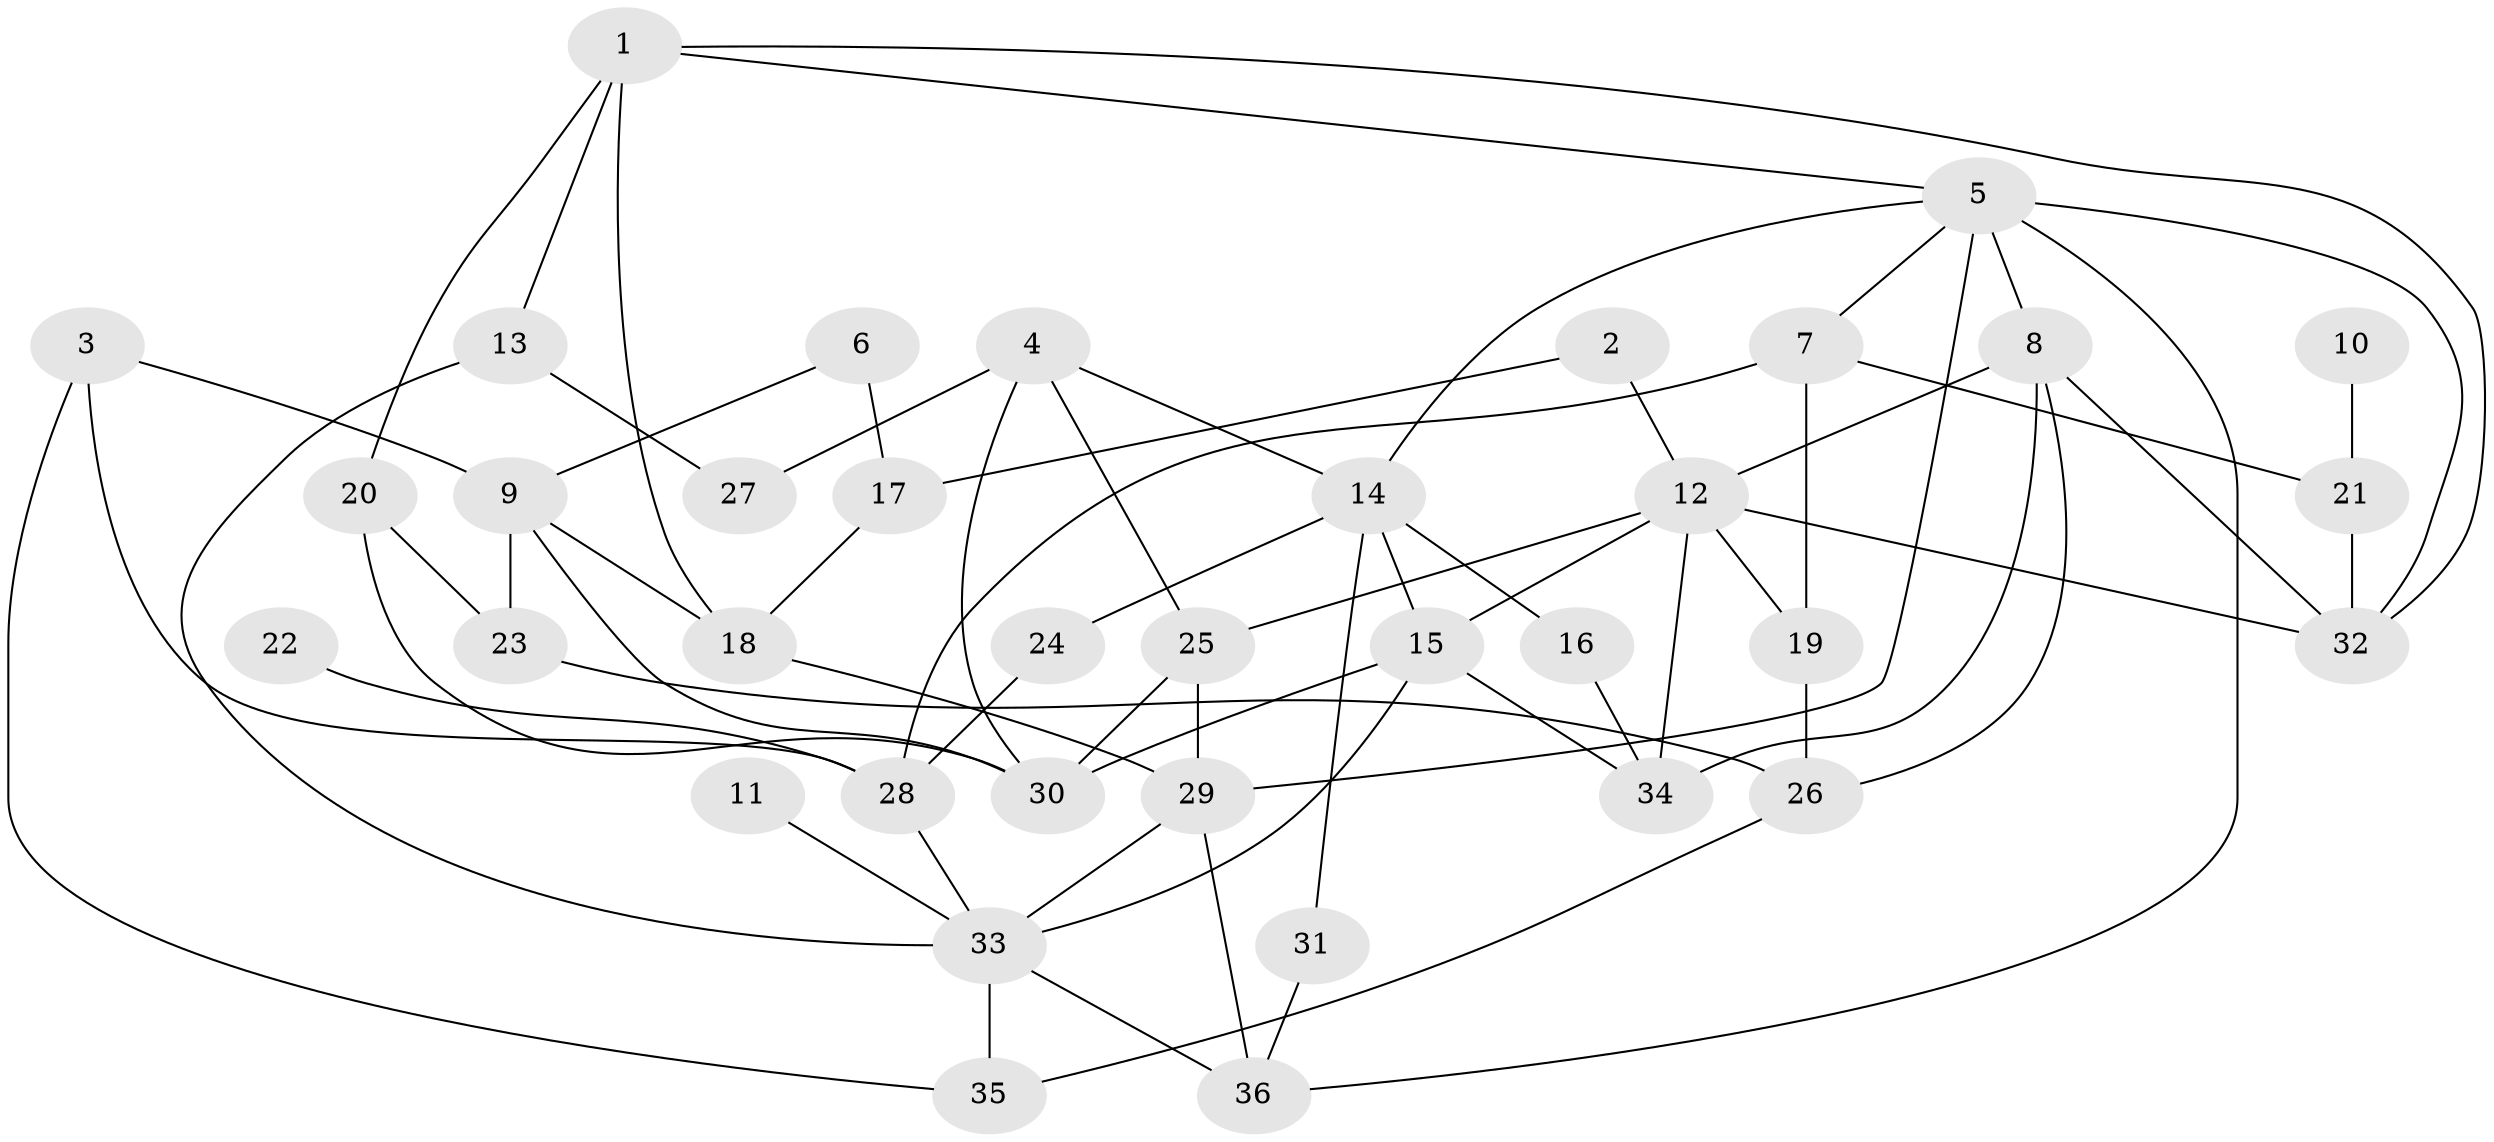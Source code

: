 // original degree distribution, {6: 0.042735042735042736, 8: 0.008547008547008548, 2: 0.3333333333333333, 7: 0.017094017094017096, 3: 0.2222222222222222, 4: 0.13675213675213677, 1: 0.19658119658119658, 5: 0.042735042735042736}
// Generated by graph-tools (version 1.1) at 2025/36/03/04/25 23:36:03]
// undirected, 36 vertices, 67 edges
graph export_dot {
  node [color=gray90,style=filled];
  1;
  2;
  3;
  4;
  5;
  6;
  7;
  8;
  9;
  10;
  11;
  12;
  13;
  14;
  15;
  16;
  17;
  18;
  19;
  20;
  21;
  22;
  23;
  24;
  25;
  26;
  27;
  28;
  29;
  30;
  31;
  32;
  33;
  34;
  35;
  36;
  1 -- 5 [weight=1.0];
  1 -- 13 [weight=1.0];
  1 -- 18 [weight=1.0];
  1 -- 20 [weight=1.0];
  1 -- 32 [weight=1.0];
  2 -- 12 [weight=1.0];
  2 -- 17 [weight=1.0];
  3 -- 9 [weight=1.0];
  3 -- 28 [weight=1.0];
  3 -- 35 [weight=1.0];
  4 -- 14 [weight=1.0];
  4 -- 25 [weight=1.0];
  4 -- 27 [weight=1.0];
  4 -- 30 [weight=1.0];
  5 -- 7 [weight=1.0];
  5 -- 8 [weight=2.0];
  5 -- 14 [weight=1.0];
  5 -- 29 [weight=1.0];
  5 -- 32 [weight=1.0];
  5 -- 36 [weight=1.0];
  6 -- 9 [weight=1.0];
  6 -- 17 [weight=1.0];
  7 -- 19 [weight=1.0];
  7 -- 21 [weight=2.0];
  7 -- 28 [weight=1.0];
  8 -- 12 [weight=1.0];
  8 -- 26 [weight=1.0];
  8 -- 32 [weight=2.0];
  8 -- 34 [weight=1.0];
  9 -- 18 [weight=1.0];
  9 -- 23 [weight=2.0];
  9 -- 30 [weight=1.0];
  10 -- 21 [weight=1.0];
  11 -- 33 [weight=1.0];
  12 -- 15 [weight=1.0];
  12 -- 19 [weight=1.0];
  12 -- 25 [weight=2.0];
  12 -- 32 [weight=1.0];
  12 -- 34 [weight=2.0];
  13 -- 27 [weight=1.0];
  13 -- 33 [weight=1.0];
  14 -- 15 [weight=1.0];
  14 -- 16 [weight=1.0];
  14 -- 24 [weight=1.0];
  14 -- 31 [weight=1.0];
  15 -- 30 [weight=2.0];
  15 -- 33 [weight=1.0];
  15 -- 34 [weight=1.0];
  16 -- 34 [weight=1.0];
  17 -- 18 [weight=1.0];
  18 -- 29 [weight=1.0];
  19 -- 26 [weight=1.0];
  20 -- 23 [weight=1.0];
  20 -- 30 [weight=1.0];
  21 -- 32 [weight=2.0];
  22 -- 28 [weight=1.0];
  23 -- 26 [weight=1.0];
  24 -- 28 [weight=1.0];
  25 -- 29 [weight=1.0];
  25 -- 30 [weight=1.0];
  26 -- 35 [weight=1.0];
  28 -- 33 [weight=1.0];
  29 -- 33 [weight=1.0];
  29 -- 36 [weight=1.0];
  31 -- 36 [weight=1.0];
  33 -- 35 [weight=2.0];
  33 -- 36 [weight=1.0];
}
